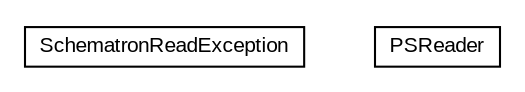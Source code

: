 #!/usr/local/bin/dot
#
# Class diagram 
# Generated by UMLGraph version 5.1 (http://www.umlgraph.org/)
#

digraph G {
	edge [fontname="arial",fontsize=10,labelfontname="arial",labelfontsize=10];
	node [fontname="arial",fontsize=10,shape=plaintext];
	nodesep=0.25;
	ranksep=0.5;
	// com.helger.schematron.pure.exchange.SchematronReadException
	c812 [label=<<table title="com.helger.schematron.pure.exchange.SchematronReadException" border="0" cellborder="1" cellspacing="0" cellpadding="2" port="p" href="./SchematronReadException.html">
		<tr><td><table border="0" cellspacing="0" cellpadding="1">
<tr><td align="center" balign="center"> SchematronReadException </td></tr>
		</table></td></tr>
		</table>>, fontname="arial", fontcolor="black", fontsize=10.0];
	// com.helger.schematron.pure.exchange.PSReader
	c813 [label=<<table title="com.helger.schematron.pure.exchange.PSReader" border="0" cellborder="1" cellspacing="0" cellpadding="2" port="p" href="./PSReader.html">
		<tr><td><table border="0" cellspacing="0" cellpadding="1">
<tr><td align="center" balign="center"> PSReader </td></tr>
		</table></td></tr>
		</table>>, fontname="arial", fontcolor="black", fontsize=10.0];
}

